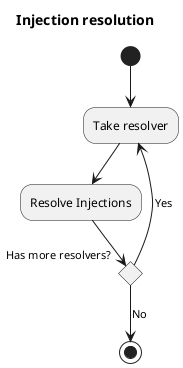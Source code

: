 @startuml
title Injection resolution
(*) --> Take resolver
--> Resolve Injections
if "Has more resolvers?" then
-->[Yes] Take resolver
else 
-->[No] (*)
@enduml
